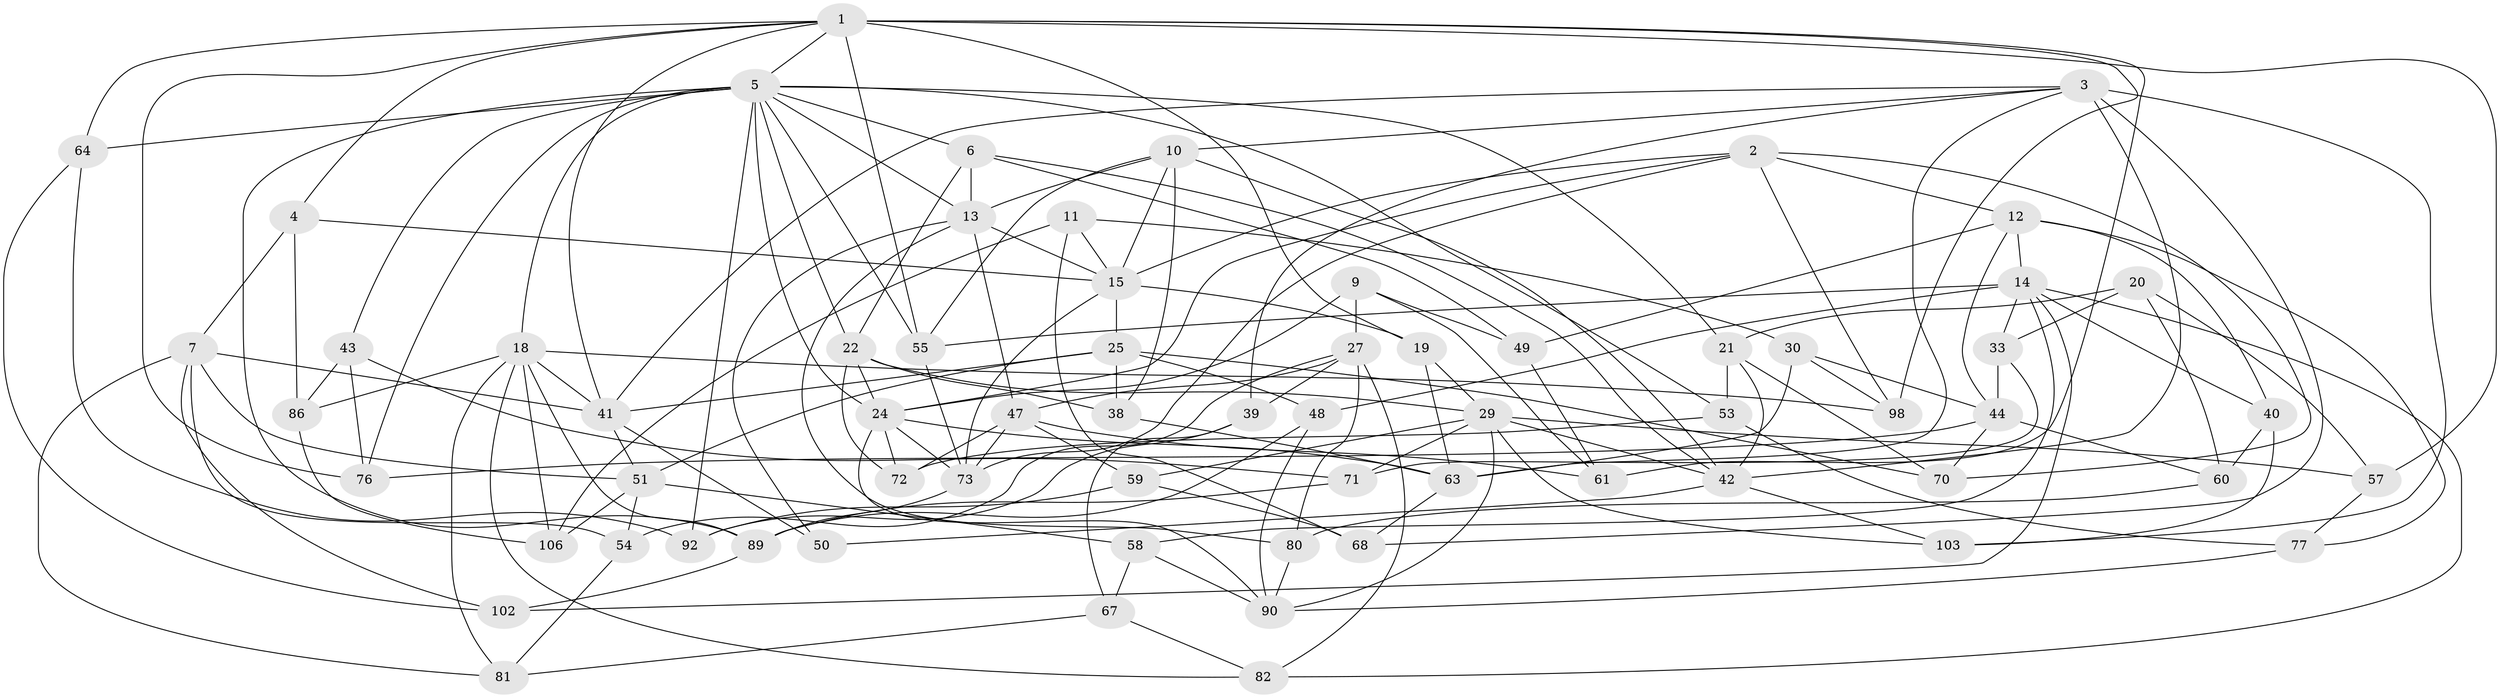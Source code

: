 // original degree distribution, {4: 1.0}
// Generated by graph-tools (version 1.1) at 2025/20/03/04/25 18:20:38]
// undirected, 66 vertices, 171 edges
graph export_dot {
graph [start="1"]
  node [color=gray90,style=filled];
  1 [super="+56+83"];
  2 [super="+108"];
  3 [super="+8"];
  4;
  5 [super="+36+35"];
  6 [super="+31"];
  7 [super="+101"];
  9;
  10 [super="+104"];
  11;
  12 [super="+32"];
  13 [super="+17+28"];
  14 [super="+16"];
  15 [super="+66"];
  18 [super="+34+26"];
  19;
  20;
  21 [super="+85"];
  22 [super="+84"];
  24 [super="+37+100"];
  25 [super="+94"];
  27 [super="+79"];
  29 [super="+109+62"];
  30;
  33;
  38;
  39;
  40;
  41 [super="+45+46"];
  42 [super="+78+75"];
  43;
  44 [super="+110"];
  47 [super="+95"];
  48;
  49;
  50;
  51 [super="+52"];
  53;
  54;
  55 [super="+69"];
  57;
  58;
  59;
  60;
  61;
  63 [super="+65"];
  64;
  67;
  68;
  70;
  71;
  72;
  73 [super="+96"];
  76;
  77;
  80;
  81;
  82;
  86;
  89 [super="+91"];
  90 [super="+93"];
  92;
  98;
  102;
  103;
  106;
  1 -- 41;
  1 -- 64;
  1 -- 4;
  1 -- 61;
  1 -- 98;
  1 -- 19;
  1 -- 57;
  1 -- 76;
  1 -- 55;
  1 -- 5;
  2 -- 70;
  2 -- 98;
  2 -- 24;
  2 -- 73;
  2 -- 15;
  2 -- 12;
  3 -- 68;
  3 -- 39;
  3 -- 42 [weight=2];
  3 -- 103;
  3 -- 10;
  3 -- 63;
  3 -- 41;
  4 -- 86;
  4 -- 15;
  4 -- 7;
  5 -- 92;
  5 -- 43;
  5 -- 6;
  5 -- 76;
  5 -- 13;
  5 -- 18;
  5 -- 53;
  5 -- 55 [weight=2];
  5 -- 24;
  5 -- 89;
  5 -- 64;
  5 -- 21 [weight=2];
  5 -- 22;
  6 -- 13 [weight=2];
  6 -- 42;
  6 -- 49;
  6 -- 22;
  7 -- 102;
  7 -- 54;
  7 -- 51;
  7 -- 81;
  7 -- 41;
  9 -- 49;
  9 -- 61;
  9 -- 27;
  9 -- 24;
  10 -- 55;
  10 -- 42;
  10 -- 13;
  10 -- 38;
  10 -- 15;
  11 -- 30;
  11 -- 68;
  11 -- 106;
  11 -- 15;
  12 -- 40;
  12 -- 44;
  12 -- 14;
  12 -- 49;
  12 -- 77;
  13 -- 80;
  13 -- 47;
  13 -- 15;
  13 -- 50;
  14 -- 33;
  14 -- 55;
  14 -- 82;
  14 -- 48;
  14 -- 102;
  14 -- 40;
  14 -- 58;
  15 -- 73;
  15 -- 19;
  15 -- 25;
  18 -- 81;
  18 -- 106;
  18 -- 82;
  18 -- 86;
  18 -- 89;
  18 -- 98;
  18 -- 41;
  19 -- 29;
  19 -- 63;
  20 -- 33;
  20 -- 60;
  20 -- 57;
  20 -- 21;
  21 -- 42;
  21 -- 53;
  21 -- 70;
  22 -- 72;
  22 -- 24;
  22 -- 38;
  22 -- 29;
  24 -- 72;
  24 -- 63;
  24 -- 90;
  24 -- 73;
  25 -- 48;
  25 -- 51;
  25 -- 38;
  25 -- 70;
  25 -- 41;
  27 -- 54;
  27 -- 80;
  27 -- 47;
  27 -- 82;
  27 -- 39;
  29 -- 57;
  29 -- 90;
  29 -- 103;
  29 -- 42;
  29 -- 59;
  29 -- 71;
  30 -- 98;
  30 -- 44;
  30 -- 63;
  33 -- 71;
  33 -- 44;
  38 -- 63;
  39 -- 92;
  39 -- 67;
  40 -- 103;
  40 -- 60;
  41 -- 50 [weight=2];
  41 -- 51;
  42 -- 50;
  42 -- 103;
  43 -- 76;
  43 -- 71;
  43 -- 86;
  44 -- 60;
  44 -- 70;
  44 -- 76;
  47 -- 72;
  47 -- 59;
  47 -- 61;
  47 -- 73;
  48 -- 90;
  48 -- 89;
  49 -- 61;
  51 -- 54;
  51 -- 106;
  51 -- 58;
  53 -- 77;
  53 -- 72;
  54 -- 81;
  55 -- 73;
  57 -- 77;
  58 -- 67;
  58 -- 90;
  59 -- 92;
  59 -- 68;
  60 -- 80;
  63 -- 68;
  64 -- 92;
  64 -- 102;
  67 -- 82;
  67 -- 81;
  71 -- 89;
  73 -- 89;
  77 -- 90;
  80 -- 90;
  86 -- 106;
  89 -- 102;
}

